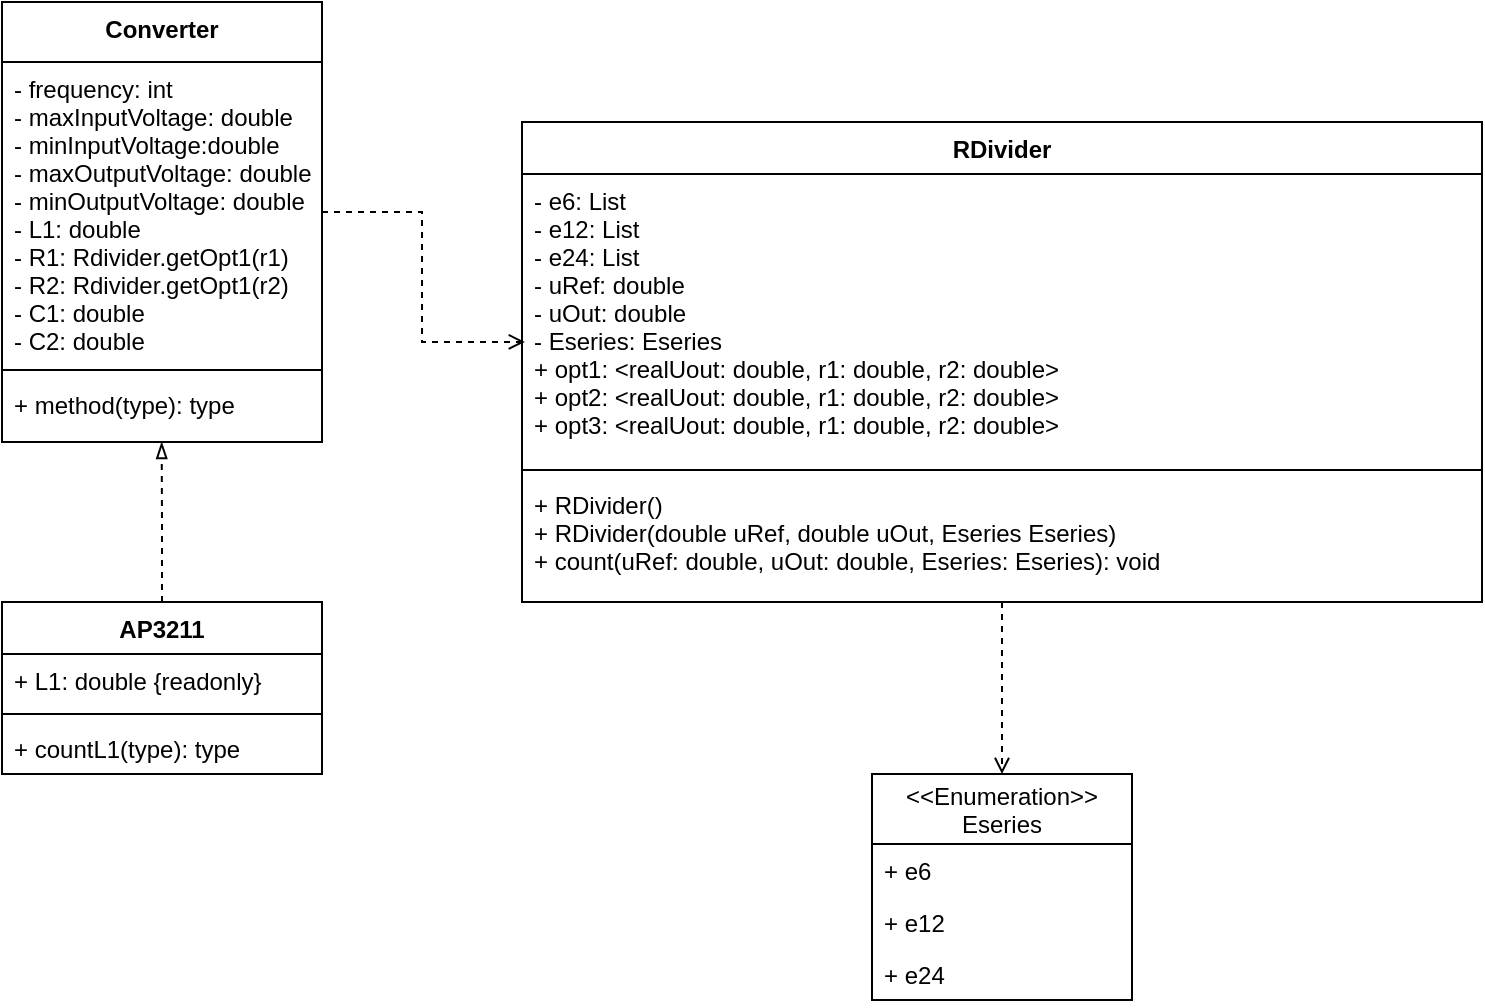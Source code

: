 <mxfile version="13.2.4" type="device"><diagram id="Rq2EDI2w-f9ya9LAWFBt" name="Page-1"><mxGraphModel dx="583" dy="678" grid="1" gridSize="10" guides="1" tooltips="1" connect="1" arrows="1" fold="1" page="1" pageScale="1" pageWidth="827" pageHeight="1169" math="0" shadow="0"><root><mxCell id="0"/><mxCell id="1" parent="0"/><mxCell id="TLT1BmbtuJA6AUD34b-2-19" style="edgeStyle=orthogonalEdgeStyle;rounded=0;orthogonalLoop=1;jettySize=auto;html=1;exitX=0.5;exitY=0;exitDx=0;exitDy=0;entryX=0.499;entryY=1;entryDx=0;entryDy=0;entryPerimeter=0;dashed=1;endArrow=blockThin;endFill=0;" parent="1" source="TLT1BmbtuJA6AUD34b-2-13" target="TLT1BmbtuJA6AUD34b-2-12" edge="1"><mxGeometry relative="1" as="geometry"/></mxCell><mxCell id="TLT1BmbtuJA6AUD34b-2-9" value="Converter" style="swimlane;fontStyle=1;align=center;verticalAlign=top;childLayout=stackLayout;horizontal=1;startSize=30;horizontalStack=0;resizeParent=1;resizeParentMax=0;resizeLast=0;collapsible=1;marginBottom=0;" parent="1" vertex="1"><mxGeometry x="20" y="280" width="160" height="220" as="geometry"><mxRectangle x="310" y="350" width="90" height="26" as="alternateBounds"/></mxGeometry></mxCell><mxCell id="TLT1BmbtuJA6AUD34b-2-10" value="- frequency: int&#10;- maxInputVoltage: double&#10;- minInputVoltage:double&#10;- maxOutputVoltage: double&#10;- minOutputVoltage: double&#10;- L1: double&#10;- R1: Rdivider.getOpt1(r1)&#10;- R2: Rdivider.getOpt1(r2)&#10;- C1: double&#10;- C2: double&#10;" style="text;strokeColor=none;fillColor=none;align=left;verticalAlign=top;spacingLeft=4;spacingRight=4;overflow=hidden;rotatable=0;points=[[0,0.5],[1,0.5]];portConstraint=eastwest;" parent="TLT1BmbtuJA6AUD34b-2-9" vertex="1"><mxGeometry y="30" width="160" height="150" as="geometry"/></mxCell><mxCell id="TLT1BmbtuJA6AUD34b-2-11" value="" style="line;strokeWidth=1;fillColor=none;align=left;verticalAlign=middle;spacingTop=-1;spacingLeft=3;spacingRight=3;rotatable=0;labelPosition=right;points=[];portConstraint=eastwest;" parent="TLT1BmbtuJA6AUD34b-2-9" vertex="1"><mxGeometry y="180" width="160" height="8" as="geometry"/></mxCell><mxCell id="TLT1BmbtuJA6AUD34b-2-12" value="+ method(type): type" style="text;strokeColor=none;fillColor=none;align=left;verticalAlign=top;spacingLeft=4;spacingRight=4;overflow=hidden;rotatable=0;points=[[0,0.5],[1,0.5]];portConstraint=eastwest;" parent="TLT1BmbtuJA6AUD34b-2-9" vertex="1"><mxGeometry y="188" width="160" height="32" as="geometry"/></mxCell><mxCell id="TLT1BmbtuJA6AUD34b-2-13" value="AP3211" style="swimlane;fontStyle=1;align=center;verticalAlign=top;childLayout=stackLayout;horizontal=1;startSize=26;horizontalStack=0;resizeParent=1;resizeParentMax=0;resizeLast=0;collapsible=1;marginBottom=0;" parent="1" vertex="1"><mxGeometry x="20" y="580" width="160" height="86" as="geometry"/></mxCell><mxCell id="TLT1BmbtuJA6AUD34b-2-14" value="+ L1: double {readonly}" style="text;strokeColor=none;fillColor=none;align=left;verticalAlign=top;spacingLeft=4;spacingRight=4;overflow=hidden;rotatable=0;points=[[0,0.5],[1,0.5]];portConstraint=eastwest;" parent="TLT1BmbtuJA6AUD34b-2-13" vertex="1"><mxGeometry y="26" width="160" height="26" as="geometry"/></mxCell><mxCell id="TLT1BmbtuJA6AUD34b-2-15" value="" style="line;strokeWidth=1;fillColor=none;align=left;verticalAlign=middle;spacingTop=-1;spacingLeft=3;spacingRight=3;rotatable=0;labelPosition=right;points=[];portConstraint=eastwest;" parent="TLT1BmbtuJA6AUD34b-2-13" vertex="1"><mxGeometry y="52" width="160" height="8" as="geometry"/></mxCell><mxCell id="TLT1BmbtuJA6AUD34b-2-16" value="+ countL1(type): type" style="text;strokeColor=none;fillColor=none;align=left;verticalAlign=top;spacingLeft=4;spacingRight=4;overflow=hidden;rotatable=0;points=[[0,0.5],[1,0.5]];portConstraint=eastwest;" parent="TLT1BmbtuJA6AUD34b-2-13" vertex="1"><mxGeometry y="60" width="160" height="26" as="geometry"/></mxCell><mxCell id="oeNxi6HDLEkozGE5PXMf-6" style="edgeStyle=orthogonalEdgeStyle;rounded=0;orthogonalLoop=1;jettySize=auto;html=1;exitX=0.5;exitY=1;exitDx=0;exitDy=0;entryX=0.5;entryY=0;entryDx=0;entryDy=0;dashed=1;endArrow=open;endFill=0;" edge="1" parent="1" source="TLT1BmbtuJA6AUD34b-2-20" target="TLT1BmbtuJA6AUD34b-2-28"><mxGeometry relative="1" as="geometry"/></mxCell><mxCell id="TLT1BmbtuJA6AUD34b-2-20" value="RDivider" style="swimlane;fontStyle=1;align=center;verticalAlign=top;childLayout=stackLayout;horizontal=1;startSize=26;horizontalStack=0;resizeParent=1;resizeParentMax=0;resizeLast=0;collapsible=1;marginBottom=0;" parent="1" vertex="1"><mxGeometry x="280" y="340" width="480" height="240" as="geometry"/></mxCell><mxCell id="TLT1BmbtuJA6AUD34b-2-21" value="- e6: List&#10;- e12: List&#10;- e24: List&#10;- uRef: double&#10;- uOut: double&#10;- Eseries: Eseries&#10;+ opt1: &lt;realUout: double, r1: double, r2: double&gt;&#10;+ opt2: &lt;realUout: double, r1: double, r2: double&gt;&#10;+ opt3: &lt;realUout: double, r1: double, r2: double&gt;" style="text;strokeColor=none;fillColor=none;align=left;verticalAlign=top;spacingLeft=4;spacingRight=4;overflow=hidden;rotatable=0;points=[[0,0.5],[1,0.5]];portConstraint=eastwest;" parent="TLT1BmbtuJA6AUD34b-2-20" vertex="1"><mxGeometry y="26" width="480" height="144" as="geometry"/></mxCell><mxCell id="TLT1BmbtuJA6AUD34b-2-22" value="" style="line;strokeWidth=1;fillColor=none;align=left;verticalAlign=middle;spacingTop=-1;spacingLeft=3;spacingRight=3;rotatable=0;labelPosition=right;points=[];portConstraint=eastwest;" parent="TLT1BmbtuJA6AUD34b-2-20" vertex="1"><mxGeometry y="170" width="480" height="8" as="geometry"/></mxCell><mxCell id="TLT1BmbtuJA6AUD34b-2-23" value="+ RDivider()&#10;+ RDivider(double uRef, double uOut, Eseries Eseries)&#10;+ count(uRef: double, uOut: double, Eseries: Eseries): void" style="text;strokeColor=none;fillColor=none;align=left;verticalAlign=top;spacingLeft=4;spacingRight=4;overflow=hidden;rotatable=0;points=[[0,0.5],[1,0.5]];portConstraint=eastwest;" parent="TLT1BmbtuJA6AUD34b-2-20" vertex="1"><mxGeometry y="178" width="480" height="62" as="geometry"/></mxCell><mxCell id="oeNxi6HDLEkozGE5PXMf-7" style="edgeStyle=orthogonalEdgeStyle;rounded=0;orthogonalLoop=1;jettySize=auto;html=1;exitX=1;exitY=0.5;exitDx=0;exitDy=0;entryX=0.003;entryY=0.583;entryDx=0;entryDy=0;entryPerimeter=0;dashed=1;endArrow=open;endFill=0;" edge="1" parent="1" source="TLT1BmbtuJA6AUD34b-2-10" target="TLT1BmbtuJA6AUD34b-2-21"><mxGeometry relative="1" as="geometry"/></mxCell><mxCell id="TLT1BmbtuJA6AUD34b-2-28" value="&lt;&lt;Enumeration&gt;&gt;&#10;Eseries" style="swimlane;fontStyle=0;childLayout=stackLayout;horizontal=1;startSize=35;fillColor=none;horizontalStack=0;resizeParent=1;resizeParentMax=0;resizeLast=0;collapsible=1;marginBottom=0;" parent="1" vertex="1"><mxGeometry x="455" y="666" width="130" height="113" as="geometry"/></mxCell><mxCell id="TLT1BmbtuJA6AUD34b-2-29" value="+ e6" style="text;strokeColor=none;fillColor=none;align=left;verticalAlign=top;spacingLeft=4;spacingRight=4;overflow=hidden;rotatable=0;points=[[0,0.5],[1,0.5]];portConstraint=eastwest;" parent="TLT1BmbtuJA6AUD34b-2-28" vertex="1"><mxGeometry y="35" width="130" height="26" as="geometry"/></mxCell><mxCell id="TLT1BmbtuJA6AUD34b-2-30" value="+ e12" style="text;strokeColor=none;fillColor=none;align=left;verticalAlign=top;spacingLeft=4;spacingRight=4;overflow=hidden;rotatable=0;points=[[0,0.5],[1,0.5]];portConstraint=eastwest;" parent="TLT1BmbtuJA6AUD34b-2-28" vertex="1"><mxGeometry y="61" width="130" height="26" as="geometry"/></mxCell><mxCell id="TLT1BmbtuJA6AUD34b-2-31" value="+ e24" style="text;strokeColor=none;fillColor=none;align=left;verticalAlign=top;spacingLeft=4;spacingRight=4;overflow=hidden;rotatable=0;points=[[0,0.5],[1,0.5]];portConstraint=eastwest;" parent="TLT1BmbtuJA6AUD34b-2-28" vertex="1"><mxGeometry y="87" width="130" height="26" as="geometry"/></mxCell></root></mxGraphModel></diagram></mxfile>